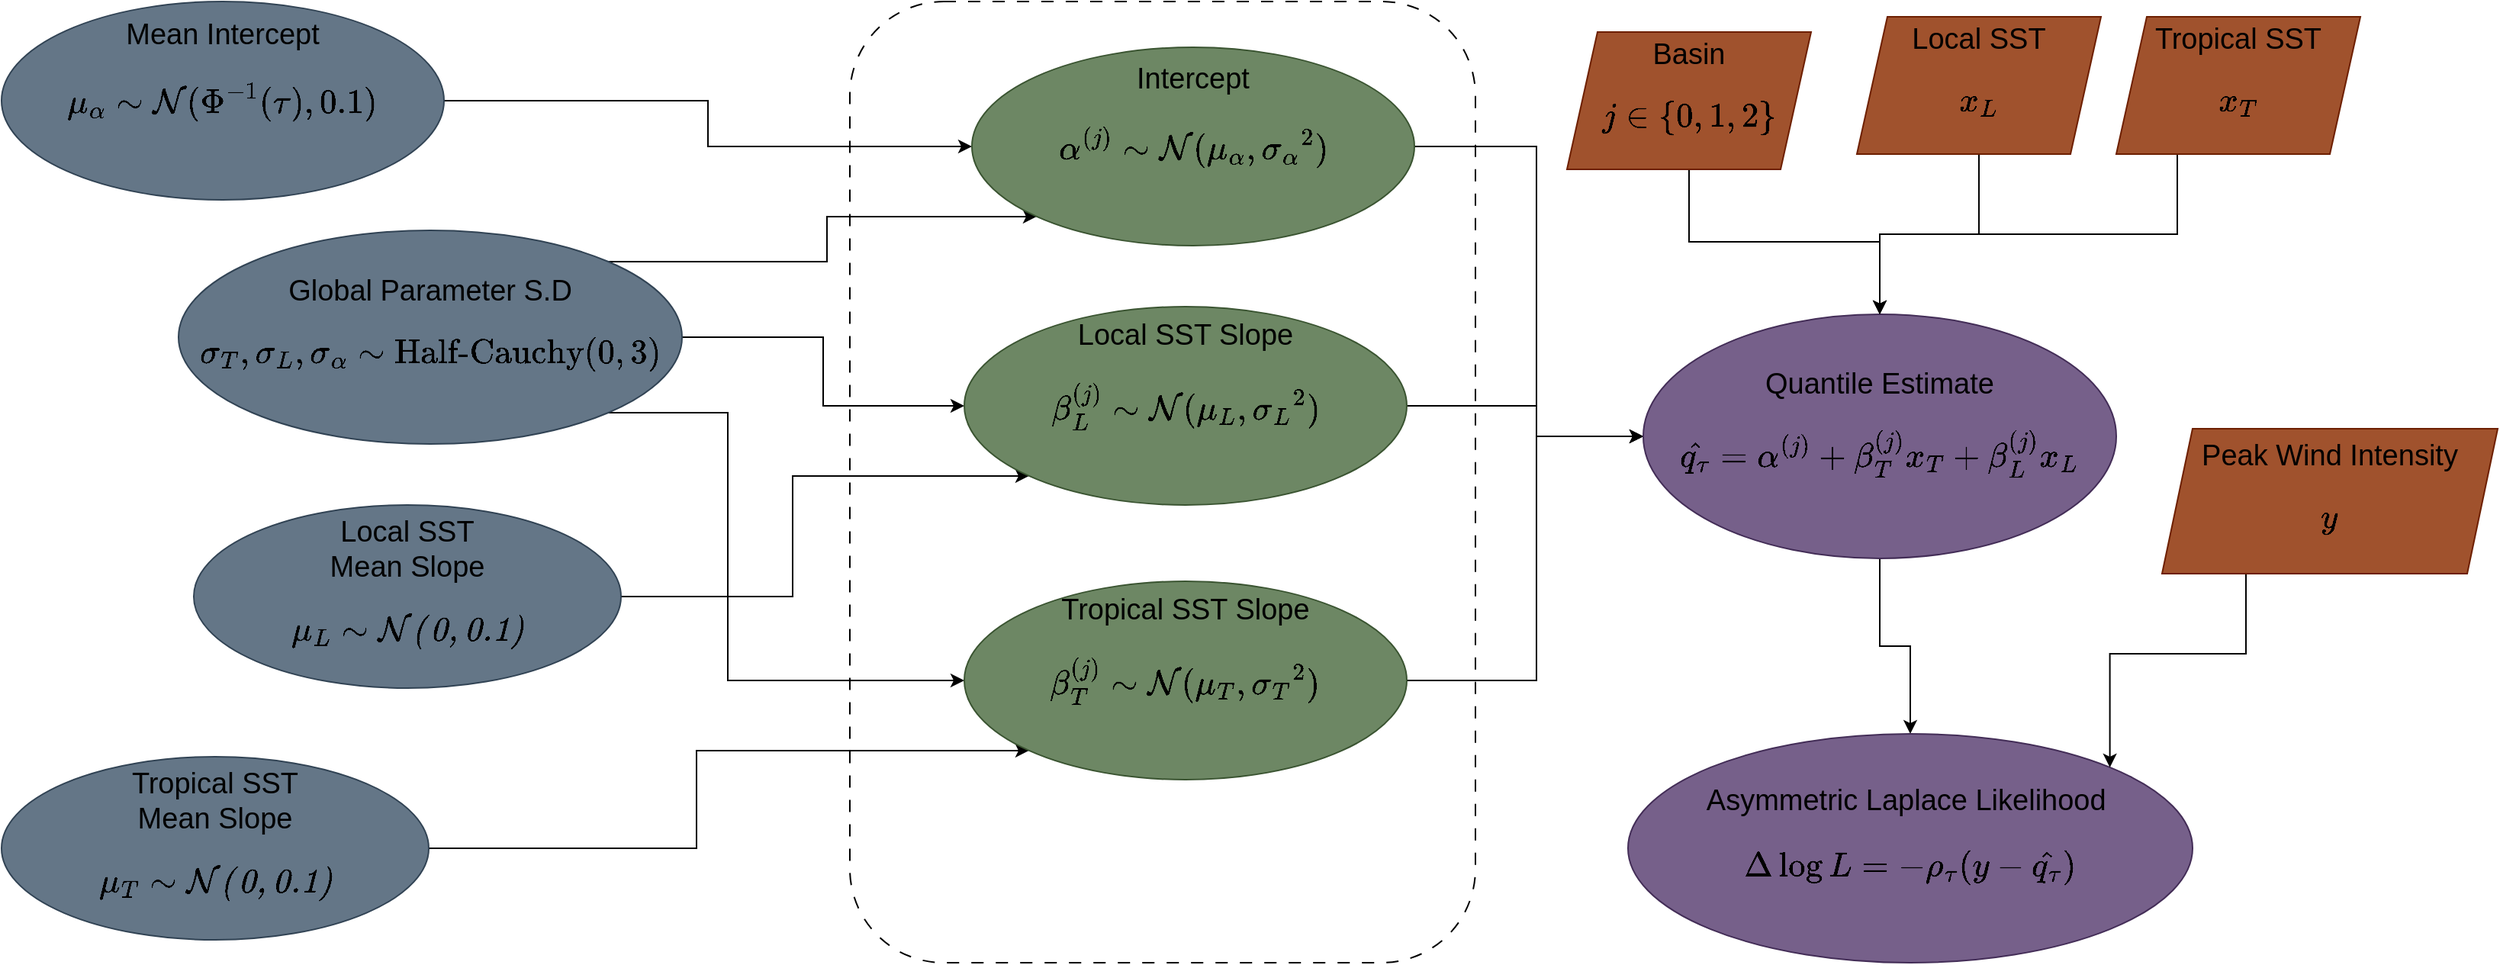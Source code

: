 <mxfile version="22.0.8" type="device">
  <diagram id="C5RBs43oDa-KdzZeNtuy" name="Page-1">
    <mxGraphModel dx="1908" dy="1234" grid="1" gridSize="10" guides="1" tooltips="1" connect="1" arrows="1" fold="1" page="1" pageScale="1" pageWidth="827" pageHeight="1169" math="1" shadow="0">
      <root>
        <mxCell id="WIyWlLk6GJQsqaUBKTNV-0" />
        <mxCell id="WIyWlLk6GJQsqaUBKTNV-1" parent="WIyWlLk6GJQsqaUBKTNV-0" />
        <mxCell id="O0BA-uQ4y1vlw3gM-e3o-24" style="edgeStyle=orthogonalEdgeStyle;rounded=0;orthogonalLoop=1;jettySize=auto;html=1;exitX=1;exitY=0.5;exitDx=0;exitDy=0;entryX=0;entryY=1;entryDx=0;entryDy=0;" edge="1" parent="WIyWlLk6GJQsqaUBKTNV-1" source="O0BA-uQ4y1vlw3gM-e3o-0" target="O0BA-uQ4y1vlw3gM-e3o-11">
          <mxGeometry relative="1" as="geometry" />
        </mxCell>
        <mxCell id="O0BA-uQ4y1vlw3gM-e3o-0" value="&lt;font style=&quot;font-size: 19px;&quot;&gt;Tropical SST &lt;br style=&quot;font-size: 19px;&quot;&gt;Mean Slope &lt;br style=&quot;font-size: 19px;&quot;&gt;$$\mu_T \sim \mathcal{N(0,0.1)} $$&lt;/font&gt;" style="ellipse;whiteSpace=wrap;html=1;fillColor=#647687;fontColor=#000000;strokeColor=#314354;shadow=0;fontSize=19;labelPosition=center;verticalLabelPosition=middle;align=center;verticalAlign=middle;" vertex="1" parent="WIyWlLk6GJQsqaUBKTNV-1">
          <mxGeometry x="124" y="525" width="280" height="120" as="geometry" />
        </mxCell>
        <mxCell id="O0BA-uQ4y1vlw3gM-e3o-19" style="edgeStyle=orthogonalEdgeStyle;rounded=0;orthogonalLoop=1;jettySize=auto;html=1;exitX=1;exitY=0.5;exitDx=0;exitDy=0;entryX=0;entryY=0.5;entryDx=0;entryDy=0;" edge="1" parent="WIyWlLk6GJQsqaUBKTNV-1" source="O0BA-uQ4y1vlw3gM-e3o-3" target="O0BA-uQ4y1vlw3gM-e3o-9">
          <mxGeometry relative="1" as="geometry" />
        </mxCell>
        <mxCell id="O0BA-uQ4y1vlw3gM-e3o-3" value="&lt;font style=&quot;font-size: 19px;&quot;&gt;Mean Intercept&lt;br style=&quot;font-size: 19px;&quot;&gt;$$\mu_\alpha \sim \mathcal{N}(\Phi^{-1}(\tau), 0.1)$$&lt;br style=&quot;font-size: 19px;&quot;&gt;&lt;/font&gt;" style="ellipse;whiteSpace=wrap;html=1;fillColor=#647687;fontColor=#000000;strokeColor=#314354;shadow=0;fontSize=19;labelPosition=center;verticalLabelPosition=middle;align=center;verticalAlign=middle;" vertex="1" parent="WIyWlLk6GJQsqaUBKTNV-1">
          <mxGeometry x="124" y="30" width="290" height="130" as="geometry" />
        </mxCell>
        <mxCell id="O0BA-uQ4y1vlw3gM-e3o-22" style="edgeStyle=orthogonalEdgeStyle;rounded=0;orthogonalLoop=1;jettySize=auto;html=1;exitX=1;exitY=0.5;exitDx=0;exitDy=0;entryX=0;entryY=1;entryDx=0;entryDy=0;" edge="1" parent="WIyWlLk6GJQsqaUBKTNV-1" source="O0BA-uQ4y1vlw3gM-e3o-4" target="O0BA-uQ4y1vlw3gM-e3o-10">
          <mxGeometry relative="1" as="geometry" />
        </mxCell>
        <mxCell id="O0BA-uQ4y1vlw3gM-e3o-4" value="&lt;font style=&quot;font-size: 19px;&quot;&gt;Local SST &lt;br style=&quot;font-size: 19px;&quot;&gt;Mean Slope &lt;br style=&quot;font-size: 19px;&quot;&gt;$$\mu_L \sim \mathcal{N(0,0.1)} $$&lt;/font&gt;" style="ellipse;whiteSpace=wrap;html=1;fillColor=#647687;fontColor=#000000;strokeColor=#314354;shadow=0;fontSize=19;labelPosition=center;verticalLabelPosition=middle;align=center;verticalAlign=middle;" vertex="1" parent="WIyWlLk6GJQsqaUBKTNV-1">
          <mxGeometry x="250" y="360" width="280" height="120" as="geometry" />
        </mxCell>
        <mxCell id="O0BA-uQ4y1vlw3gM-e3o-20" style="edgeStyle=orthogonalEdgeStyle;rounded=0;orthogonalLoop=1;jettySize=auto;html=1;exitX=1;exitY=0;exitDx=0;exitDy=0;entryX=0;entryY=1;entryDx=0;entryDy=0;" edge="1" parent="WIyWlLk6GJQsqaUBKTNV-1" source="O0BA-uQ4y1vlw3gM-e3o-6" target="O0BA-uQ4y1vlw3gM-e3o-9">
          <mxGeometry relative="1" as="geometry" />
        </mxCell>
        <mxCell id="O0BA-uQ4y1vlw3gM-e3o-21" style="edgeStyle=orthogonalEdgeStyle;rounded=0;orthogonalLoop=1;jettySize=auto;html=1;exitX=1;exitY=0.5;exitDx=0;exitDy=0;entryX=0;entryY=0.5;entryDx=0;entryDy=0;" edge="1" parent="WIyWlLk6GJQsqaUBKTNV-1" source="O0BA-uQ4y1vlw3gM-e3o-6" target="O0BA-uQ4y1vlw3gM-e3o-10">
          <mxGeometry relative="1" as="geometry" />
        </mxCell>
        <mxCell id="O0BA-uQ4y1vlw3gM-e3o-23" style="edgeStyle=orthogonalEdgeStyle;rounded=0;orthogonalLoop=1;jettySize=auto;html=1;exitX=1;exitY=1;exitDx=0;exitDy=0;entryX=0;entryY=0.5;entryDx=0;entryDy=0;" edge="1" parent="WIyWlLk6GJQsqaUBKTNV-1" source="O0BA-uQ4y1vlw3gM-e3o-6" target="O0BA-uQ4y1vlw3gM-e3o-11">
          <mxGeometry relative="1" as="geometry">
            <Array as="points">
              <mxPoint x="600" y="299" />
              <mxPoint x="600" y="475" />
            </Array>
          </mxGeometry>
        </mxCell>
        <mxCell id="O0BA-uQ4y1vlw3gM-e3o-6" value="&lt;font style=&quot;font-size: 19px;&quot;&gt;Global Parameter S.D&lt;br style=&quot;font-size: 19px;&quot;&gt;$$\sigma_T, \sigma_L, \sigma_{\alpha} \sim \text{Half-Cauchy}(0,3) $$&lt;/font&gt;" style="ellipse;whiteSpace=wrap;html=1;fillColor=#647687;fontColor=#000000;strokeColor=#314354;shadow=0;fontSize=19;labelPosition=center;verticalLabelPosition=middle;align=center;verticalAlign=middle;" vertex="1" parent="WIyWlLk6GJQsqaUBKTNV-1">
          <mxGeometry x="240" y="180" width="330" height="140" as="geometry" />
        </mxCell>
        <mxCell id="O0BA-uQ4y1vlw3gM-e3o-7" value="" style="rounded=1;whiteSpace=wrap;html=1;fillColor=none;dashed=1;dashPattern=8 8;" vertex="1" parent="WIyWlLk6GJQsqaUBKTNV-1">
          <mxGeometry x="680" y="30" width="410" height="630" as="geometry" />
        </mxCell>
        <mxCell id="O0BA-uQ4y1vlw3gM-e3o-25" style="edgeStyle=orthogonalEdgeStyle;rounded=0;orthogonalLoop=1;jettySize=auto;html=1;exitX=1;exitY=0.5;exitDx=0;exitDy=0;entryX=0;entryY=0.5;entryDx=0;entryDy=0;" edge="1" parent="WIyWlLk6GJQsqaUBKTNV-1" source="O0BA-uQ4y1vlw3gM-e3o-9" target="O0BA-uQ4y1vlw3gM-e3o-12">
          <mxGeometry relative="1" as="geometry">
            <Array as="points">
              <mxPoint x="1130" y="125" />
              <mxPoint x="1130" y="315" />
            </Array>
          </mxGeometry>
        </mxCell>
        <mxCell id="O0BA-uQ4y1vlw3gM-e3o-9" value="&lt;font style=&quot;font-size: 19px;&quot;&gt;Intercept&lt;br style=&quot;font-size: 19px;&quot;&gt;$$\alpha^{(j)} \sim \mathcal{N}(\mu_\alpha, {\sigma_\alpha}^2)$$&lt;br style=&quot;font-size: 19px;&quot;&gt;&lt;/font&gt;" style="ellipse;whiteSpace=wrap;html=1;fillColor=#6d8764;fontColor=#000000;strokeColor=#3A5431;shadow=0;fontSize=19;labelPosition=center;verticalLabelPosition=middle;align=center;verticalAlign=middle;" vertex="1" parent="WIyWlLk6GJQsqaUBKTNV-1">
          <mxGeometry x="760" y="60" width="290" height="130" as="geometry" />
        </mxCell>
        <mxCell id="O0BA-uQ4y1vlw3gM-e3o-26" style="edgeStyle=orthogonalEdgeStyle;rounded=0;orthogonalLoop=1;jettySize=auto;html=1;exitX=1;exitY=0.5;exitDx=0;exitDy=0;entryX=0;entryY=0.5;entryDx=0;entryDy=0;" edge="1" parent="WIyWlLk6GJQsqaUBKTNV-1" source="O0BA-uQ4y1vlw3gM-e3o-10" target="O0BA-uQ4y1vlw3gM-e3o-12">
          <mxGeometry relative="1" as="geometry">
            <Array as="points">
              <mxPoint x="1130" y="295" />
              <mxPoint x="1130" y="315" />
            </Array>
          </mxGeometry>
        </mxCell>
        <mxCell id="O0BA-uQ4y1vlw3gM-e3o-10" value="&lt;font style=&quot;font-size: 19px;&quot;&gt;Local SST Slope&lt;br style=&quot;font-size: 19px;&quot;&gt;$$\beta^{(j)}_{L} \sim \mathcal{N}(\mu_L, {\sigma_L}^2)$$&lt;br style=&quot;font-size: 19px;&quot;&gt;&lt;/font&gt;" style="ellipse;whiteSpace=wrap;html=1;fillColor=#6d8764;fontColor=#000000;strokeColor=#3A5431;shadow=0;fontSize=19;labelPosition=center;verticalLabelPosition=middle;align=center;verticalAlign=middle;" vertex="1" parent="WIyWlLk6GJQsqaUBKTNV-1">
          <mxGeometry x="755" y="230" width="290" height="130" as="geometry" />
        </mxCell>
        <mxCell id="O0BA-uQ4y1vlw3gM-e3o-27" style="edgeStyle=orthogonalEdgeStyle;rounded=0;orthogonalLoop=1;jettySize=auto;html=1;exitX=1;exitY=0.5;exitDx=0;exitDy=0;entryX=0;entryY=0.5;entryDx=0;entryDy=0;" edge="1" parent="WIyWlLk6GJQsqaUBKTNV-1" source="O0BA-uQ4y1vlw3gM-e3o-11" target="O0BA-uQ4y1vlw3gM-e3o-12">
          <mxGeometry relative="1" as="geometry">
            <Array as="points">
              <mxPoint x="1130" y="475" />
              <mxPoint x="1130" y="315" />
            </Array>
          </mxGeometry>
        </mxCell>
        <mxCell id="O0BA-uQ4y1vlw3gM-e3o-11" value="&lt;font style=&quot;font-size: 19px;&quot;&gt;Tropical&amp;nbsp;SST Slope&lt;br style=&quot;font-size: 19px;&quot;&gt;$$\beta^{(j)}_{T} \sim \mathcal{N}(\mu_T, {\sigma_T}^2)$$&lt;br style=&quot;font-size: 19px;&quot;&gt;&lt;/font&gt;" style="ellipse;whiteSpace=wrap;html=1;fillColor=#6d8764;fontColor=#000000;strokeColor=#3A5431;shadow=0;fontSize=19;labelPosition=center;verticalLabelPosition=middle;align=center;verticalAlign=middle;" vertex="1" parent="WIyWlLk6GJQsqaUBKTNV-1">
          <mxGeometry x="755" y="410" width="290" height="130" as="geometry" />
        </mxCell>
        <mxCell id="O0BA-uQ4y1vlw3gM-e3o-31" style="edgeStyle=orthogonalEdgeStyle;rounded=0;orthogonalLoop=1;jettySize=auto;html=1;exitX=0.5;exitY=1;exitDx=0;exitDy=0;" edge="1" parent="WIyWlLk6GJQsqaUBKTNV-1" source="O0BA-uQ4y1vlw3gM-e3o-12" target="O0BA-uQ4y1vlw3gM-e3o-17">
          <mxGeometry relative="1" as="geometry" />
        </mxCell>
        <mxCell id="O0BA-uQ4y1vlw3gM-e3o-12" value="&lt;font style=&quot;font-size: 19px;&quot;&gt;Quantile Estimate&lt;br style=&quot;font-size: 19px;&quot;&gt;$$ \hat{q_{\tau}} = &lt;br style=&quot;font-size: 19px;&quot;&gt;\alpha^{(j)} + \beta^{(j)}_Tx_T + \beta^{(j)}_Lx_L $$&lt;/font&gt;" style="ellipse;whiteSpace=wrap;html=1;fillColor=#76608a;fontColor=#000000;strokeColor=#432D57;shadow=0;fontSize=19;labelPosition=center;verticalLabelPosition=middle;align=center;verticalAlign=middle;" vertex="1" parent="WIyWlLk6GJQsqaUBKTNV-1">
          <mxGeometry x="1200" y="235" width="310" height="160" as="geometry" />
        </mxCell>
        <mxCell id="O0BA-uQ4y1vlw3gM-e3o-28" style="edgeStyle=orthogonalEdgeStyle;rounded=0;orthogonalLoop=1;jettySize=auto;html=1;exitX=0.5;exitY=1;exitDx=0;exitDy=0;" edge="1" parent="WIyWlLk6GJQsqaUBKTNV-1" source="O0BA-uQ4y1vlw3gM-e3o-13" target="O0BA-uQ4y1vlw3gM-e3o-12">
          <mxGeometry relative="1" as="geometry" />
        </mxCell>
        <mxCell id="O0BA-uQ4y1vlw3gM-e3o-13" value="&lt;font style=&quot;font-size: 19px;&quot;&gt;Basin $$j \in \{0, 1,2\}$$&lt;/font&gt;" style="shape=parallelogram;perimeter=parallelogramPerimeter;whiteSpace=wrap;html=1;fixedSize=1;fillColor=#a0522d;strokeColor=#6D1F00;fontColor=#000000;shadow=0;fontSize=19;labelPosition=center;verticalLabelPosition=middle;align=center;verticalAlign=middle;" vertex="1" parent="WIyWlLk6GJQsqaUBKTNV-1">
          <mxGeometry x="1150" y="50" width="160" height="90" as="geometry" />
        </mxCell>
        <mxCell id="O0BA-uQ4y1vlw3gM-e3o-29" style="edgeStyle=orthogonalEdgeStyle;rounded=0;orthogonalLoop=1;jettySize=auto;html=1;exitX=0.5;exitY=1;exitDx=0;exitDy=0;entryX=0.5;entryY=0;entryDx=0;entryDy=0;" edge="1" parent="WIyWlLk6GJQsqaUBKTNV-1" source="O0BA-uQ4y1vlw3gM-e3o-14" target="O0BA-uQ4y1vlw3gM-e3o-12">
          <mxGeometry relative="1" as="geometry" />
        </mxCell>
        <mxCell id="O0BA-uQ4y1vlw3gM-e3o-14" value="&lt;font style=&quot;font-size: 19px;&quot;&gt;Local SST $$x_L$$&lt;/font&gt;" style="shape=parallelogram;perimeter=parallelogramPerimeter;whiteSpace=wrap;html=1;fixedSize=1;fillColor=#a0522d;strokeColor=#6D1F00;fontColor=#000000;shadow=0;fontSize=19;labelPosition=center;verticalLabelPosition=middle;align=center;verticalAlign=middle;" vertex="1" parent="WIyWlLk6GJQsqaUBKTNV-1">
          <mxGeometry x="1340" y="40" width="160" height="90" as="geometry" />
        </mxCell>
        <mxCell id="O0BA-uQ4y1vlw3gM-e3o-30" style="edgeStyle=orthogonalEdgeStyle;rounded=0;orthogonalLoop=1;jettySize=auto;html=1;exitX=0.25;exitY=1;exitDx=0;exitDy=0;entryX=0.5;entryY=0;entryDx=0;entryDy=0;" edge="1" parent="WIyWlLk6GJQsqaUBKTNV-1" source="O0BA-uQ4y1vlw3gM-e3o-15" target="O0BA-uQ4y1vlw3gM-e3o-12">
          <mxGeometry relative="1" as="geometry" />
        </mxCell>
        <mxCell id="O0BA-uQ4y1vlw3gM-e3o-15" value="&lt;font style=&quot;font-size: 19px;&quot;&gt;Tropical SST $$x_T$$&lt;/font&gt;" style="shape=parallelogram;perimeter=parallelogramPerimeter;whiteSpace=wrap;html=1;fixedSize=1;fillColor=#a0522d;strokeColor=#6D1F00;fontColor=#000000;shadow=0;fontSize=19;labelPosition=center;verticalLabelPosition=middle;align=center;verticalAlign=middle;" vertex="1" parent="WIyWlLk6GJQsqaUBKTNV-1">
          <mxGeometry x="1510" y="40" width="160" height="90" as="geometry" />
        </mxCell>
        <mxCell id="O0BA-uQ4y1vlw3gM-e3o-17" value="&lt;font style=&quot;font-size: 19px;&quot;&gt;Asymmetric Laplace Likelihood&amp;nbsp;&lt;br style=&quot;font-size: 19px;&quot;&gt;$$ \Delta \log L = -\rho_\tau(y- \hat{q_{\tau}})$$&lt;/font&gt;" style="ellipse;whiteSpace=wrap;html=1;fillColor=#76608a;fontColor=#000000;strokeColor=#432D57;shadow=0;fontSize=19;labelPosition=center;verticalLabelPosition=middle;align=center;verticalAlign=middle;" vertex="1" parent="WIyWlLk6GJQsqaUBKTNV-1">
          <mxGeometry x="1190" y="510" width="370" height="150" as="geometry" />
        </mxCell>
        <mxCell id="O0BA-uQ4y1vlw3gM-e3o-32" style="edgeStyle=orthogonalEdgeStyle;rounded=0;orthogonalLoop=1;jettySize=auto;html=1;exitX=0.25;exitY=1;exitDx=0;exitDy=0;entryX=1;entryY=0;entryDx=0;entryDy=0;" edge="1" parent="WIyWlLk6GJQsqaUBKTNV-1" source="O0BA-uQ4y1vlw3gM-e3o-18" target="O0BA-uQ4y1vlw3gM-e3o-17">
          <mxGeometry relative="1" as="geometry" />
        </mxCell>
        <mxCell id="O0BA-uQ4y1vlw3gM-e3o-18" value="&lt;font style=&quot;font-size: 19px;&quot;&gt;Peak Wind Intensity $$y$$&lt;/font&gt;" style="shape=parallelogram;perimeter=parallelogramPerimeter;whiteSpace=wrap;html=1;fixedSize=1;fillColor=#a0522d;strokeColor=#6D1F00;fontColor=#000000;shadow=0;fontSize=19;labelPosition=center;verticalLabelPosition=middle;align=center;verticalAlign=middle;" vertex="1" parent="WIyWlLk6GJQsqaUBKTNV-1">
          <mxGeometry x="1540" y="310" width="220" height="95" as="geometry" />
        </mxCell>
      </root>
    </mxGraphModel>
  </diagram>
</mxfile>
